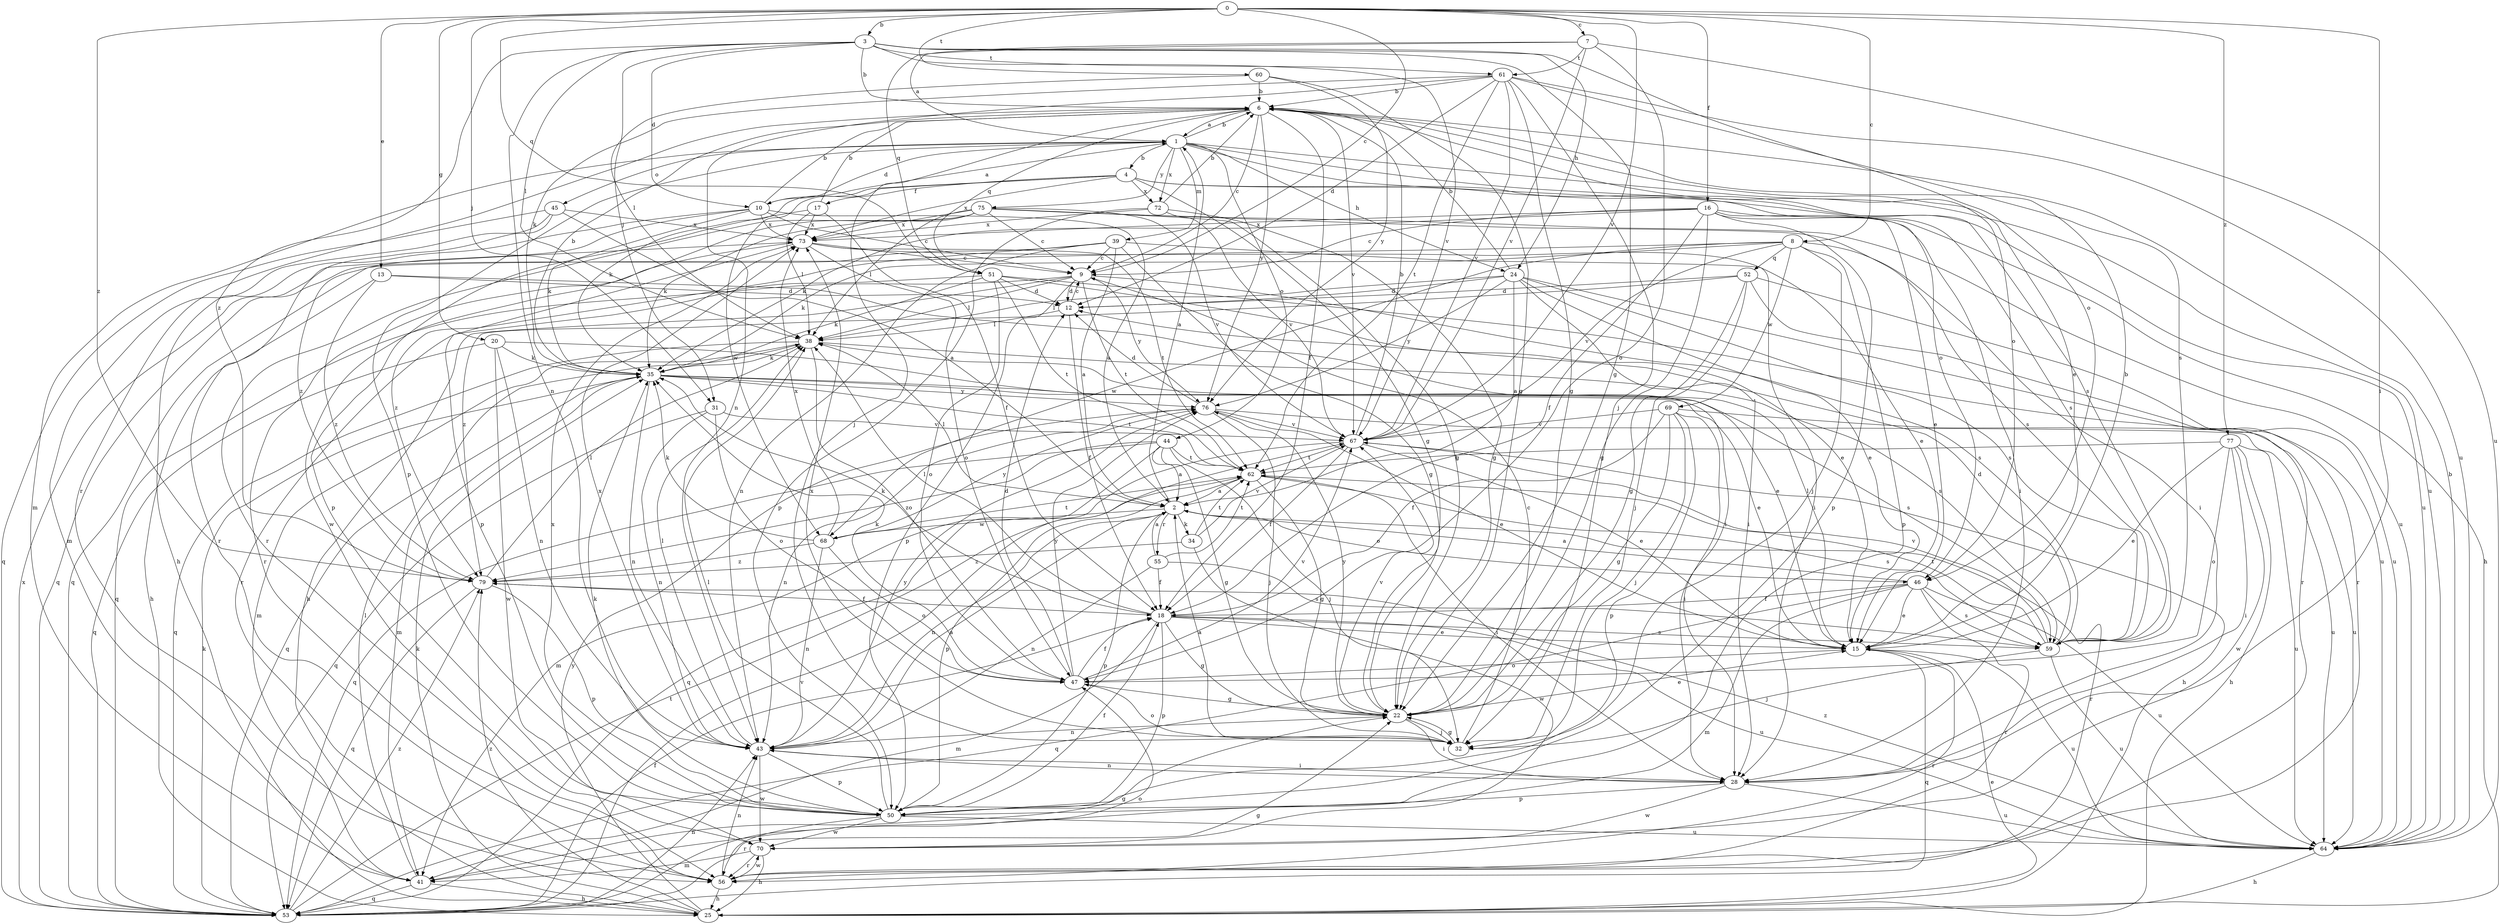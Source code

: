 strict digraph  {
0;
1;
2;
3;
4;
6;
7;
8;
9;
10;
12;
13;
15;
16;
17;
18;
20;
22;
24;
25;
28;
31;
32;
34;
35;
38;
39;
41;
43;
44;
45;
46;
47;
50;
51;
52;
53;
55;
56;
59;
60;
61;
62;
64;
67;
68;
69;
70;
72;
73;
75;
76;
77;
79;
0 -> 3  [label=b];
0 -> 7  [label=c];
0 -> 8  [label=c];
0 -> 9  [label=c];
0 -> 13  [label=e];
0 -> 16  [label=f];
0 -> 20  [label=g];
0 -> 28  [label=i];
0 -> 31  [label=j];
0 -> 51  [label=q];
0 -> 60  [label=t];
0 -> 67  [label=v];
0 -> 77  [label=z];
0 -> 79  [label=z];
1 -> 4  [label=b];
1 -> 6  [label=b];
1 -> 10  [label=d];
1 -> 24  [label=h];
1 -> 39  [label=m];
1 -> 41  [label=m];
1 -> 44  [label=o];
1 -> 45  [label=o];
1 -> 46  [label=o];
1 -> 50  [label=p];
1 -> 59  [label=s];
1 -> 64  [label=u];
1 -> 72  [label=x];
1 -> 75  [label=y];
2 -> 1  [label=a];
2 -> 34  [label=k];
2 -> 38  [label=l];
2 -> 43  [label=n];
2 -> 46  [label=o];
2 -> 50  [label=p];
2 -> 55  [label=r];
2 -> 56  [label=r];
2 -> 68  [label=w];
3 -> 6  [label=b];
3 -> 10  [label=d];
3 -> 22  [label=g];
3 -> 24  [label=h];
3 -> 31  [label=j];
3 -> 38  [label=l];
3 -> 43  [label=n];
3 -> 46  [label=o];
3 -> 61  [label=t];
3 -> 67  [label=v];
3 -> 79  [label=z];
4 -> 17  [label=f];
4 -> 22  [label=g];
4 -> 35  [label=k];
4 -> 59  [label=s];
4 -> 64  [label=u];
4 -> 68  [label=w];
4 -> 72  [label=x];
4 -> 73  [label=x];
6 -> 1  [label=a];
6 -> 9  [label=c];
6 -> 15  [label=e];
6 -> 18  [label=f];
6 -> 32  [label=j];
6 -> 46  [label=o];
6 -> 51  [label=q];
6 -> 56  [label=r];
6 -> 67  [label=v];
6 -> 76  [label=y];
7 -> 1  [label=a];
7 -> 47  [label=o];
7 -> 51  [label=q];
7 -> 61  [label=t];
7 -> 64  [label=u];
7 -> 67  [label=v];
8 -> 28  [label=i];
8 -> 32  [label=j];
8 -> 35  [label=k];
8 -> 50  [label=p];
8 -> 52  [label=q];
8 -> 53  [label=q];
8 -> 67  [label=v];
8 -> 68  [label=w];
8 -> 69  [label=w];
9 -> 12  [label=d];
9 -> 25  [label=h];
9 -> 38  [label=l];
9 -> 50  [label=p];
9 -> 53  [label=q];
9 -> 59  [label=s];
9 -> 62  [label=t];
9 -> 76  [label=y];
10 -> 1  [label=a];
10 -> 2  [label=a];
10 -> 6  [label=b];
10 -> 9  [label=c];
10 -> 25  [label=h];
10 -> 35  [label=k];
10 -> 73  [label=x];
10 -> 79  [label=z];
12 -> 9  [label=c];
12 -> 18  [label=f];
12 -> 38  [label=l];
13 -> 12  [label=d];
13 -> 25  [label=h];
13 -> 28  [label=i];
13 -> 79  [label=z];
15 -> 6  [label=b];
15 -> 38  [label=l];
15 -> 47  [label=o];
15 -> 53  [label=q];
15 -> 56  [label=r];
15 -> 64  [label=u];
16 -> 9  [label=c];
16 -> 15  [label=e];
16 -> 18  [label=f];
16 -> 22  [label=g];
16 -> 25  [label=h];
16 -> 28  [label=i];
16 -> 35  [label=k];
16 -> 50  [label=p];
16 -> 73  [label=x];
17 -> 6  [label=b];
17 -> 18  [label=f];
17 -> 38  [label=l];
17 -> 50  [label=p];
17 -> 73  [label=x];
18 -> 15  [label=e];
18 -> 22  [label=g];
18 -> 35  [label=k];
18 -> 38  [label=l];
18 -> 41  [label=m];
18 -> 50  [label=p];
18 -> 59  [label=s];
18 -> 64  [label=u];
20 -> 15  [label=e];
20 -> 35  [label=k];
20 -> 43  [label=n];
20 -> 53  [label=q];
20 -> 70  [label=w];
22 -> 15  [label=e];
22 -> 28  [label=i];
22 -> 32  [label=j];
22 -> 43  [label=n];
22 -> 67  [label=v];
22 -> 76  [label=y];
24 -> 2  [label=a];
24 -> 6  [label=b];
24 -> 12  [label=d];
24 -> 15  [label=e];
24 -> 28  [label=i];
24 -> 38  [label=l];
24 -> 56  [label=r];
24 -> 59  [label=s];
24 -> 76  [label=y];
25 -> 15  [label=e];
25 -> 35  [label=k];
25 -> 76  [label=y];
25 -> 79  [label=z];
28 -> 43  [label=n];
28 -> 50  [label=p];
28 -> 64  [label=u];
28 -> 70  [label=w];
31 -> 43  [label=n];
31 -> 47  [label=o];
31 -> 53  [label=q];
31 -> 67  [label=v];
32 -> 2  [label=a];
32 -> 9  [label=c];
32 -> 22  [label=g];
32 -> 47  [label=o];
32 -> 73  [label=x];
34 -> 62  [label=t];
34 -> 67  [label=v];
34 -> 70  [label=w];
34 -> 79  [label=z];
35 -> 6  [label=b];
35 -> 15  [label=e];
35 -> 41  [label=m];
35 -> 43  [label=n];
35 -> 53  [label=q];
35 -> 59  [label=s];
35 -> 62  [label=t];
35 -> 76  [label=y];
38 -> 35  [label=k];
38 -> 41  [label=m];
38 -> 47  [label=o];
38 -> 53  [label=q];
38 -> 59  [label=s];
39 -> 2  [label=a];
39 -> 9  [label=c];
39 -> 22  [label=g];
39 -> 28  [label=i];
39 -> 43  [label=n];
39 -> 53  [label=q];
39 -> 79  [label=z];
41 -> 22  [label=g];
41 -> 25  [label=h];
41 -> 38  [label=l];
41 -> 53  [label=q];
43 -> 2  [label=a];
43 -> 28  [label=i];
43 -> 38  [label=l];
43 -> 50  [label=p];
43 -> 70  [label=w];
43 -> 73  [label=x];
43 -> 76  [label=y];
44 -> 2  [label=a];
44 -> 22  [label=g];
44 -> 32  [label=j];
44 -> 41  [label=m];
44 -> 53  [label=q];
44 -> 62  [label=t];
44 -> 79  [label=z];
45 -> 2  [label=a];
45 -> 41  [label=m];
45 -> 53  [label=q];
45 -> 56  [label=r];
45 -> 73  [label=x];
46 -> 2  [label=a];
46 -> 15  [label=e];
46 -> 18  [label=f];
46 -> 41  [label=m];
46 -> 53  [label=q];
46 -> 56  [label=r];
46 -> 59  [label=s];
46 -> 64  [label=u];
47 -> 12  [label=d];
47 -> 18  [label=f];
47 -> 22  [label=g];
47 -> 35  [label=k];
47 -> 67  [label=v];
47 -> 76  [label=y];
50 -> 18  [label=f];
50 -> 35  [label=k];
50 -> 38  [label=l];
50 -> 56  [label=r];
50 -> 64  [label=u];
50 -> 70  [label=w];
50 -> 73  [label=x];
51 -> 12  [label=d];
51 -> 15  [label=e];
51 -> 35  [label=k];
51 -> 47  [label=o];
51 -> 56  [label=r];
51 -> 62  [label=t];
51 -> 64  [label=u];
52 -> 12  [label=d];
52 -> 22  [label=g];
52 -> 32  [label=j];
52 -> 56  [label=r];
52 -> 64  [label=u];
52 -> 79  [label=z];
53 -> 18  [label=f];
53 -> 22  [label=g];
53 -> 35  [label=k];
53 -> 43  [label=n];
53 -> 47  [label=o];
53 -> 62  [label=t];
53 -> 67  [label=v];
53 -> 73  [label=x];
53 -> 79  [label=z];
55 -> 2  [label=a];
55 -> 18  [label=f];
55 -> 43  [label=n];
55 -> 59  [label=s];
55 -> 62  [label=t];
56 -> 25  [label=h];
56 -> 43  [label=n];
56 -> 70  [label=w];
59 -> 12  [label=d];
59 -> 32  [label=j];
59 -> 62  [label=t];
59 -> 64  [label=u];
59 -> 67  [label=v];
60 -> 6  [label=b];
60 -> 22  [label=g];
60 -> 38  [label=l];
60 -> 76  [label=y];
61 -> 6  [label=b];
61 -> 12  [label=d];
61 -> 22  [label=g];
61 -> 32  [label=j];
61 -> 35  [label=k];
61 -> 43  [label=n];
61 -> 59  [label=s];
61 -> 62  [label=t];
61 -> 64  [label=u];
61 -> 67  [label=v];
62 -> 2  [label=a];
62 -> 22  [label=g];
62 -> 28  [label=i];
62 -> 50  [label=p];
62 -> 59  [label=s];
64 -> 6  [label=b];
64 -> 25  [label=h];
64 -> 79  [label=z];
67 -> 6  [label=b];
67 -> 15  [label=e];
67 -> 18  [label=f];
67 -> 25  [label=h];
67 -> 53  [label=q];
67 -> 62  [label=t];
68 -> 35  [label=k];
68 -> 43  [label=n];
68 -> 47  [label=o];
68 -> 62  [label=t];
68 -> 73  [label=x];
68 -> 76  [label=y];
68 -> 79  [label=z];
69 -> 18  [label=f];
69 -> 22  [label=g];
69 -> 28  [label=i];
69 -> 32  [label=j];
69 -> 50  [label=p];
69 -> 64  [label=u];
69 -> 67  [label=v];
70 -> 25  [label=h];
70 -> 41  [label=m];
70 -> 56  [label=r];
72 -> 6  [label=b];
72 -> 22  [label=g];
72 -> 50  [label=p];
72 -> 67  [label=v];
72 -> 73  [label=x];
73 -> 9  [label=c];
73 -> 15  [label=e];
73 -> 47  [label=o];
73 -> 50  [label=p];
73 -> 56  [label=r];
73 -> 62  [label=t];
75 -> 9  [label=c];
75 -> 22  [label=g];
75 -> 35  [label=k];
75 -> 38  [label=l];
75 -> 56  [label=r];
75 -> 59  [label=s];
75 -> 64  [label=u];
75 -> 67  [label=v];
75 -> 70  [label=w];
75 -> 73  [label=x];
76 -> 12  [label=d];
76 -> 15  [label=e];
76 -> 32  [label=j];
76 -> 43  [label=n];
76 -> 64  [label=u];
76 -> 67  [label=v];
77 -> 15  [label=e];
77 -> 25  [label=h];
77 -> 28  [label=i];
77 -> 47  [label=o];
77 -> 62  [label=t];
77 -> 64  [label=u];
77 -> 70  [label=w];
79 -> 18  [label=f];
79 -> 38  [label=l];
79 -> 50  [label=p];
79 -> 53  [label=q];
}
